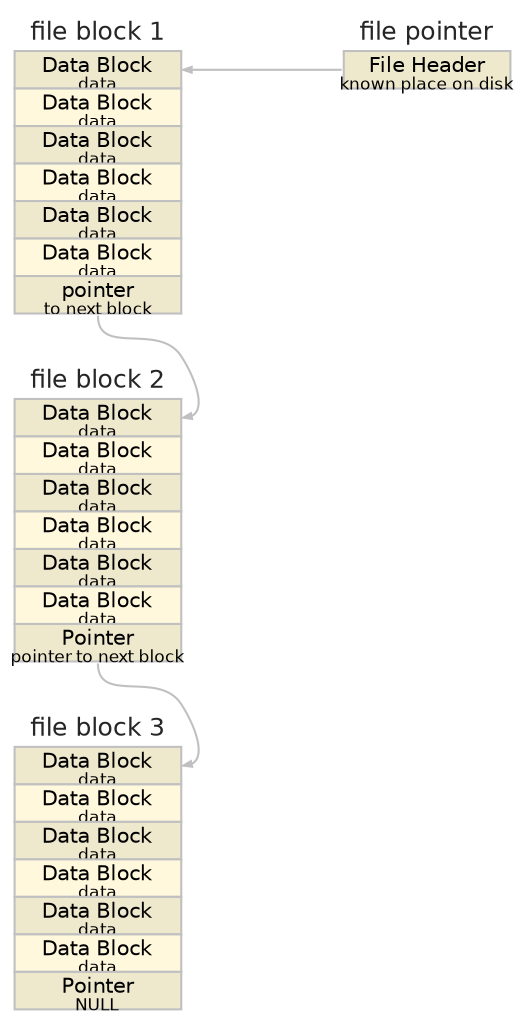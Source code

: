 digraph diag3 {
	graph [fontname=Helvetica rankdir=LR ranksep=1.0]
	node [fontname=Helvetica fontsize=8 margin="0.04 0.04" shape=none width=0.4]
	edge [arrowsize=0.4]
	box1:header -> box2:block1 [color=grey headclip=true tailclip=true]
	box2:pointer -> box3:block1 [color=grey headclip=true tailclip=true]
	box3:pointer -> box4:block1 [color=grey headclip=true tailclip=true]
	subgraph left {
		box1 [label=<<table border="0.1" cellborder="1" cellspacing="0"><TR><TD border="0.0" ><font face="helvetica" color="grey15" point-size="12">file pointer</font></TD></TR><tr><td align="text" color="grey" bgcolor="cornsilk2" height="18" fixedsize="true" width="80" port="header"><font point-size="10">File Header</font><br></br><font point-size="8">known place on disk</font></td></tr></table>>]
		rank=sink
	}
	subgraph right {
		box2 [label=<<table border="0.1" cellborder="1" cellspacing="0"><TR><TD border="0.0" ><font face="helvetica" color="grey15" point-size="12">file block 1</font></TD></TR><tr><td align="text" color="grey" bgcolor="cornsilk2" height="18" fixedsize="true" width="80" port="block1"><font point-size="10">Data Block</font><br></br><font point-size="8">data</font></td></tr><tr><td align="text" color="grey" bgcolor="cornsilk" height="18" fixedsize="true" width="80" port="block2"><font point-size="10">Data Block</font><br></br><font point-size="8">data</font></td></tr><tr><td align="text" color="grey" bgcolor="cornsilk2" height="18" fixedsize="true" width="80" port="block3"><font point-size="10">Data Block</font><br></br><font point-size="8">data</font></td></tr><tr><td align="text" color="grey" bgcolor="cornsilk" height="18" fixedsize="true" width="80" port="block4"><font point-size="10">Data Block</font><br></br><font point-size="8">data</font></td></tr><tr><td align="text" color="grey" bgcolor="cornsilk2" height="18" fixedsize="true" width="80" port="block5"><font point-size="10">Data Block</font><br></br><font point-size="8">data</font></td></tr><tr><td align="text" color="grey" bgcolor="cornsilk" height="18" fixedsize="true" width="80" port="block6"><font point-size="10">Data Block</font><br></br><font point-size="8">data</font></td></tr><tr><td align="text" color="grey" bgcolor="cornsilk2" height="18" fixedsize="true" width="80" port="pointer"><font point-size="10">pointer</font><br></br><font point-size="8">to next block</font></td></tr></table>>]
		box3 [label=<<table border="0.1" cellborder="1" cellspacing="0"><TR><TD border="0.0" ><font face="helvetica" color="grey15" point-size="12">file block 2</font></TD></TR><tr><td align="text" color="grey" bgcolor="cornsilk2" height="18" fixedsize="true" width="80" port="block1"><font point-size="10">Data Block</font><br></br><font point-size="8">data</font></td></tr><tr><td align="text" color="grey" bgcolor="cornsilk" height="18" fixedsize="true" width="80" port="block2"><font point-size="10">Data Block</font><br></br><font point-size="8">data</font></td></tr><tr><td align="text" color="grey" bgcolor="cornsilk2" height="18" fixedsize="true" width="80" port="block3"><font point-size="10">Data Block</font><br></br><font point-size="8">data</font></td></tr><tr><td align="text" color="grey" bgcolor="cornsilk" height="18" fixedsize="true" width="80" port="block4"><font point-size="10">Data Block</font><br></br><font point-size="8">data</font></td></tr><tr><td align="text" color="grey" bgcolor="cornsilk2" height="18" fixedsize="true" width="80" port="block5"><font point-size="10">Data Block</font><br></br><font point-size="8">data</font></td></tr><tr><td align="text" color="grey" bgcolor="cornsilk" height="18" fixedsize="true" width="80" port="block6"><font point-size="10">Data Block</font><br></br><font point-size="8">data</font></td></tr><tr><td align="text" color="grey" bgcolor="cornsilk2" height="18" fixedsize="true" width="80" port="pointer"><font point-size="10">Pointer</font><br></br><font point-size="8">pointer to next block</font></td></tr></table>>]
		box4 [label=<<table border="0.1" cellborder="1" cellspacing="0"><TR><TD border="0.0" ><font face="helvetica" color="grey15" point-size="12">file block 3</font></TD></TR><tr><td align="text" color="grey" bgcolor="cornsilk2" height="18" fixedsize="true" width="80" port="block1"><font point-size="10">Data Block</font><br></br><font point-size="8">data</font></td></tr><tr><td align="text" color="grey" bgcolor="cornsilk" height="18" fixedsize="true" width="80" port="block2"><font point-size="10">Data Block</font><br></br><font point-size="8">data</font></td></tr><tr><td align="text" color="grey" bgcolor="cornsilk2" height="18" fixedsize="true" width="80" port="block3"><font point-size="10">Data Block</font><br></br><font point-size="8">data</font></td></tr><tr><td align="text" color="grey" bgcolor="cornsilk" height="18" fixedsize="true" width="80" port="block4"><font point-size="10">Data Block</font><br></br><font point-size="8">data</font></td></tr><tr><td align="text" color="grey" bgcolor="cornsilk2" height="18" fixedsize="true" width="80" port="block5"><font point-size="10">Data Block</font><br></br><font point-size="8">data</font></td></tr><tr><td align="text" color="grey" bgcolor="cornsilk" height="18" fixedsize="true" width="80" port="block6"><font point-size="10">Data Block</font><br></br><font point-size="8">data</font></td></tr><tr><td align="text" color="grey" bgcolor="cornsilk2" height="18" fixedsize="true" width="80" port="pointer"><font point-size="10">Pointer</font><br></br><font point-size="8">NULL</font></td></tr></table>>]
		rank=source
	}
}
